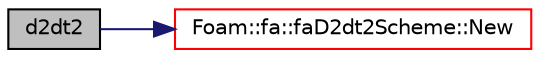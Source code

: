 digraph "d2dt2"
{
  bgcolor="transparent";
  edge [fontname="Helvetica",fontsize="10",labelfontname="Helvetica",labelfontsize="10"];
  node [fontname="Helvetica",fontsize="10",shape=record];
  rankdir="LR";
  Node1 [label="d2dt2",height=0.2,width=0.4,color="black", fillcolor="grey75", style="filled" fontcolor="black"];
  Node1 -> Node2 [color="midnightblue",fontsize="10",style="solid",fontname="Helvetica"];
  Node2 [label="Foam::fa::faD2dt2Scheme::New",height=0.2,width=0.4,color="red",URL="$classFoam_1_1fa_1_1faD2dt2Scheme.html#a9d9950ef68375ca8df555a079dc2b005",tooltip="Return a pointer to a new d2dt2Scheme created on freestore. "];
}
